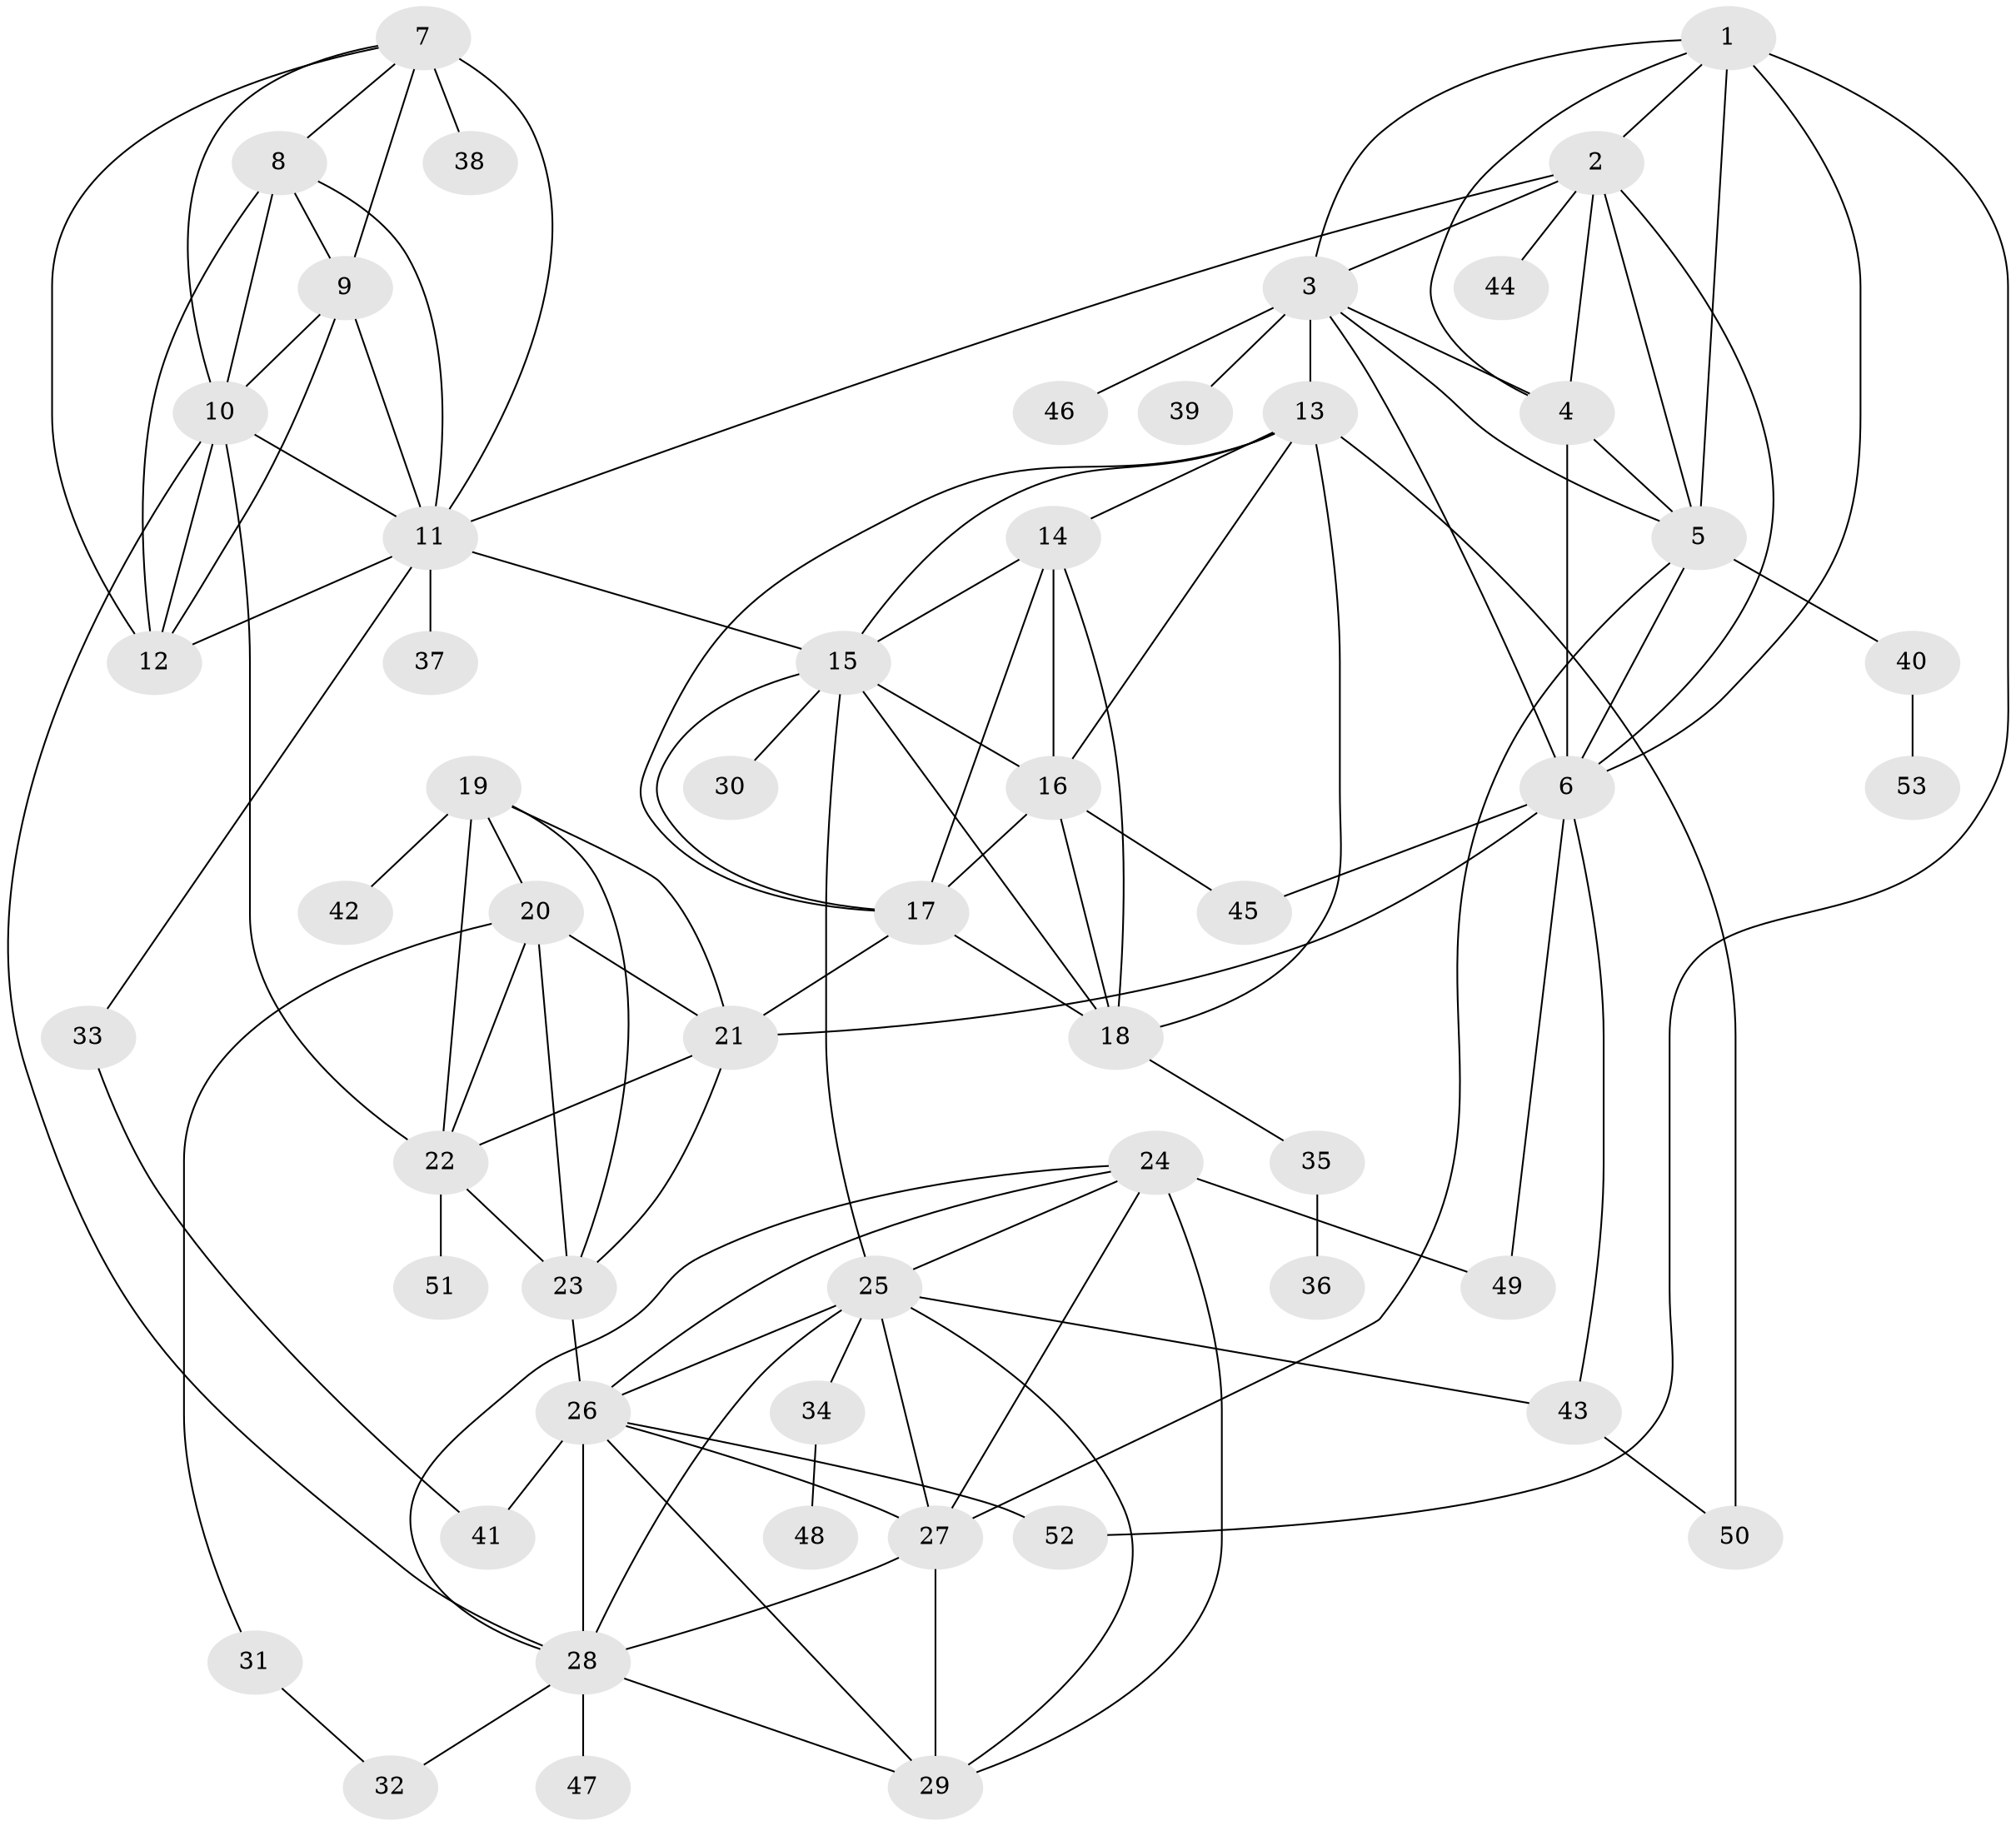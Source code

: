 // original degree distribution, {8: 0.046153846153846156, 9: 0.046153846153846156, 7: 0.023076923076923078, 12: 0.015384615384615385, 6: 0.03076923076923077, 13: 0.007692307692307693, 5: 0.023076923076923078, 10: 0.023076923076923078, 11: 0.015384615384615385, 2: 0.13076923076923078, 1: 0.5846153846153846, 3: 0.038461538461538464, 4: 0.015384615384615385}
// Generated by graph-tools (version 1.1) at 2025/52/03/04/25 22:52:13]
// undirected, 53 vertices, 111 edges
graph export_dot {
  node [color=gray90,style=filled];
  1;
  2;
  3;
  4;
  5;
  6;
  7;
  8;
  9;
  10;
  11;
  12;
  13;
  14;
  15;
  16;
  17;
  18;
  19;
  20;
  21;
  22;
  23;
  24;
  25;
  26;
  27;
  28;
  29;
  30;
  31;
  32;
  33;
  34;
  35;
  36;
  37;
  38;
  39;
  40;
  41;
  42;
  43;
  44;
  45;
  46;
  47;
  48;
  49;
  50;
  51;
  52;
  53;
  1 -- 2 [weight=1.0];
  1 -- 3 [weight=1.0];
  1 -- 4 [weight=1.0];
  1 -- 5 [weight=1.0];
  1 -- 6 [weight=1.0];
  1 -- 52 [weight=2.0];
  2 -- 3 [weight=1.0];
  2 -- 4 [weight=1.0];
  2 -- 5 [weight=1.0];
  2 -- 6 [weight=1.0];
  2 -- 11 [weight=1.0];
  2 -- 44 [weight=1.0];
  3 -- 4 [weight=1.0];
  3 -- 5 [weight=1.0];
  3 -- 6 [weight=1.0];
  3 -- 13 [weight=1.0];
  3 -- 39 [weight=1.0];
  3 -- 46 [weight=1.0];
  4 -- 5 [weight=1.0];
  4 -- 6 [weight=1.0];
  5 -- 6 [weight=1.0];
  5 -- 27 [weight=1.0];
  5 -- 40 [weight=1.0];
  6 -- 21 [weight=1.0];
  6 -- 43 [weight=1.0];
  6 -- 45 [weight=3.0];
  6 -- 49 [weight=1.0];
  7 -- 8 [weight=1.0];
  7 -- 9 [weight=1.0];
  7 -- 10 [weight=1.0];
  7 -- 11 [weight=1.0];
  7 -- 12 [weight=1.0];
  7 -- 38 [weight=3.0];
  8 -- 9 [weight=1.0];
  8 -- 10 [weight=1.0];
  8 -- 11 [weight=1.0];
  8 -- 12 [weight=1.0];
  9 -- 10 [weight=1.0];
  9 -- 11 [weight=1.0];
  9 -- 12 [weight=2.0];
  10 -- 11 [weight=1.0];
  10 -- 12 [weight=1.0];
  10 -- 22 [weight=1.0];
  10 -- 28 [weight=1.0];
  11 -- 12 [weight=1.0];
  11 -- 15 [weight=1.0];
  11 -- 33 [weight=1.0];
  11 -- 37 [weight=4.0];
  13 -- 14 [weight=1.0];
  13 -- 15 [weight=1.0];
  13 -- 16 [weight=1.0];
  13 -- 17 [weight=1.0];
  13 -- 18 [weight=1.0];
  13 -- 50 [weight=3.0];
  14 -- 15 [weight=1.0];
  14 -- 16 [weight=1.0];
  14 -- 17 [weight=1.0];
  14 -- 18 [weight=1.0];
  15 -- 16 [weight=1.0];
  15 -- 17 [weight=1.0];
  15 -- 18 [weight=1.0];
  15 -- 25 [weight=1.0];
  15 -- 30 [weight=1.0];
  16 -- 17 [weight=6.0];
  16 -- 18 [weight=1.0];
  16 -- 45 [weight=1.0];
  17 -- 18 [weight=1.0];
  17 -- 21 [weight=1.0];
  18 -- 35 [weight=1.0];
  19 -- 20 [weight=2.0];
  19 -- 21 [weight=2.0];
  19 -- 22 [weight=2.0];
  19 -- 23 [weight=2.0];
  19 -- 42 [weight=1.0];
  20 -- 21 [weight=1.0];
  20 -- 22 [weight=1.0];
  20 -- 23 [weight=1.0];
  20 -- 31 [weight=1.0];
  21 -- 22 [weight=1.0];
  21 -- 23 [weight=1.0];
  22 -- 23 [weight=1.0];
  22 -- 51 [weight=1.0];
  23 -- 26 [weight=1.0];
  24 -- 25 [weight=1.0];
  24 -- 26 [weight=1.0];
  24 -- 27 [weight=1.0];
  24 -- 28 [weight=1.0];
  24 -- 29 [weight=1.0];
  24 -- 49 [weight=2.0];
  25 -- 26 [weight=1.0];
  25 -- 27 [weight=1.0];
  25 -- 28 [weight=1.0];
  25 -- 29 [weight=1.0];
  25 -- 34 [weight=1.0];
  25 -- 43 [weight=1.0];
  26 -- 27 [weight=1.0];
  26 -- 28 [weight=1.0];
  26 -- 29 [weight=1.0];
  26 -- 41 [weight=1.0];
  26 -- 52 [weight=1.0];
  27 -- 28 [weight=1.0];
  27 -- 29 [weight=1.0];
  28 -- 29 [weight=1.0];
  28 -- 32 [weight=1.0];
  28 -- 47 [weight=1.0];
  31 -- 32 [weight=1.0];
  33 -- 41 [weight=1.0];
  34 -- 48 [weight=1.0];
  35 -- 36 [weight=2.0];
  40 -- 53 [weight=1.0];
  43 -- 50 [weight=1.0];
}
